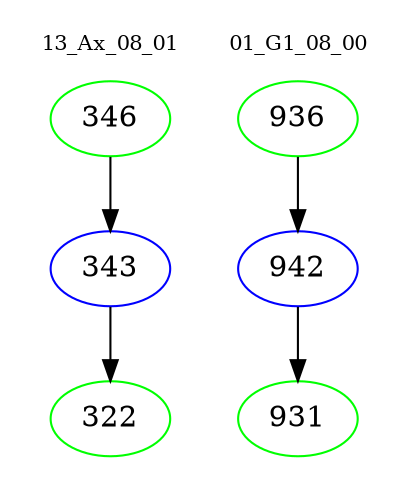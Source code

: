 digraph{
subgraph cluster_0 {
color = white
label = "13_Ax_08_01";
fontsize=10;
T0_346 [label="346", color="green"]
T0_346 -> T0_343 [color="black"]
T0_343 [label="343", color="blue"]
T0_343 -> T0_322 [color="black"]
T0_322 [label="322", color="green"]
}
subgraph cluster_1 {
color = white
label = "01_G1_08_00";
fontsize=10;
T1_936 [label="936", color="green"]
T1_936 -> T1_942 [color="black"]
T1_942 [label="942", color="blue"]
T1_942 -> T1_931 [color="black"]
T1_931 [label="931", color="green"]
}
}
